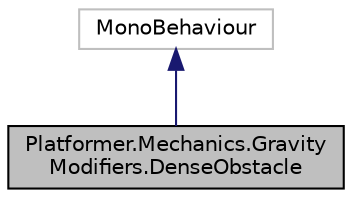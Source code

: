 digraph "Platformer.Mechanics.GravityModifiers.DenseObstacle"
{
 // LATEX_PDF_SIZE
  edge [fontname="Helvetica",fontsize="10",labelfontname="Helvetica",labelfontsize="10"];
  node [fontname="Helvetica",fontsize="10",shape=record];
  Node1 [label="Platformer.Mechanics.Gravity\lModifiers.DenseObstacle",height=0.2,width=0.4,color="black", fillcolor="grey75", style="filled", fontcolor="black",tooltip="StatiC Obstacle that attracts KinematicObjects to him"];
  Node2 -> Node1 [dir="back",color="midnightblue",fontsize="10",style="solid",fontname="Helvetica"];
  Node2 [label="MonoBehaviour",height=0.2,width=0.4,color="grey75", fillcolor="white", style="filled",tooltip=" "];
}
